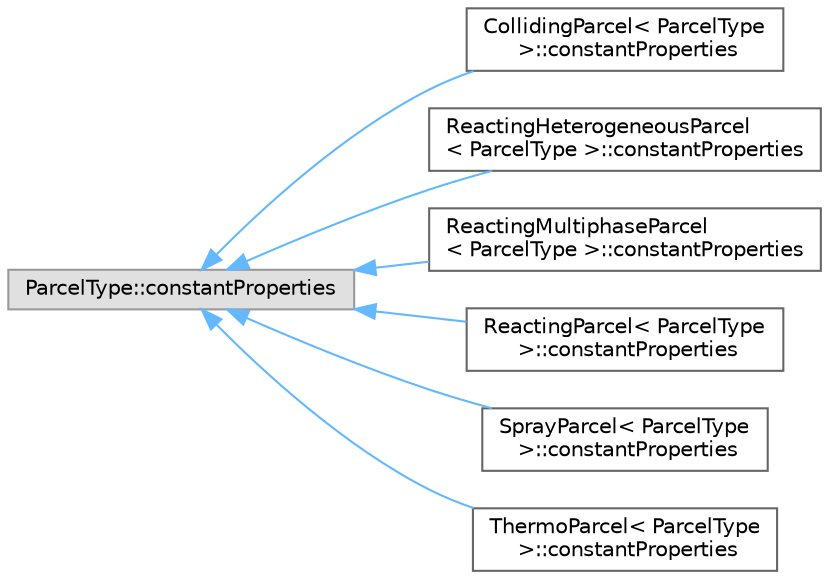 digraph "Graphical Class Hierarchy"
{
 // LATEX_PDF_SIZE
  bgcolor="transparent";
  edge [fontname=Helvetica,fontsize=10,labelfontname=Helvetica,labelfontsize=10];
  node [fontname=Helvetica,fontsize=10,shape=box,height=0.2,width=0.4];
  rankdir="LR";
  Node0 [id="Node000000",label="ParcelType::constantProperties",height=0.2,width=0.4,color="grey60", fillcolor="#E0E0E0", style="filled",tooltip=" "];
  Node0 -> Node1 [id="edge5153_Node000000_Node000001",dir="back",color="steelblue1",style="solid",tooltip=" "];
  Node1 [id="Node000001",label="CollidingParcel\< ParcelType\l \>::constantProperties",height=0.2,width=0.4,color="grey40", fillcolor="white", style="filled",URL="$classFoam_1_1CollidingParcel_1_1constantProperties.html",tooltip=" "];
  Node0 -> Node2 [id="edge5154_Node000000_Node000002",dir="back",color="steelblue1",style="solid",tooltip=" "];
  Node2 [id="Node000002",label="ReactingHeterogeneousParcel\l\< ParcelType \>::constantProperties",height=0.2,width=0.4,color="grey40", fillcolor="white", style="filled",URL="$classFoam_1_1ReactingHeterogeneousParcel_1_1constantProperties.html",tooltip=" "];
  Node0 -> Node3 [id="edge5155_Node000000_Node000003",dir="back",color="steelblue1",style="solid",tooltip=" "];
  Node3 [id="Node000003",label="ReactingMultiphaseParcel\l\< ParcelType \>::constantProperties",height=0.2,width=0.4,color="grey40", fillcolor="white", style="filled",URL="$classFoam_1_1ReactingMultiphaseParcel_1_1constantProperties.html",tooltip=" "];
  Node0 -> Node4 [id="edge5156_Node000000_Node000004",dir="back",color="steelblue1",style="solid",tooltip=" "];
  Node4 [id="Node000004",label="ReactingParcel\< ParcelType\l \>::constantProperties",height=0.2,width=0.4,color="grey40", fillcolor="white", style="filled",URL="$classFoam_1_1ReactingParcel_1_1constantProperties.html",tooltip=" "];
  Node0 -> Node5 [id="edge5157_Node000000_Node000005",dir="back",color="steelblue1",style="solid",tooltip=" "];
  Node5 [id="Node000005",label="SprayParcel\< ParcelType\l \>::constantProperties",height=0.2,width=0.4,color="grey40", fillcolor="white", style="filled",URL="$classFoam_1_1SprayParcel_1_1constantProperties.html",tooltip=" "];
  Node0 -> Node6 [id="edge5158_Node000000_Node000006",dir="back",color="steelblue1",style="solid",tooltip=" "];
  Node6 [id="Node000006",label="ThermoParcel\< ParcelType\l \>::constantProperties",height=0.2,width=0.4,color="grey40", fillcolor="white", style="filled",URL="$classFoam_1_1ThermoParcel_1_1constantProperties.html",tooltip=" "];
}
